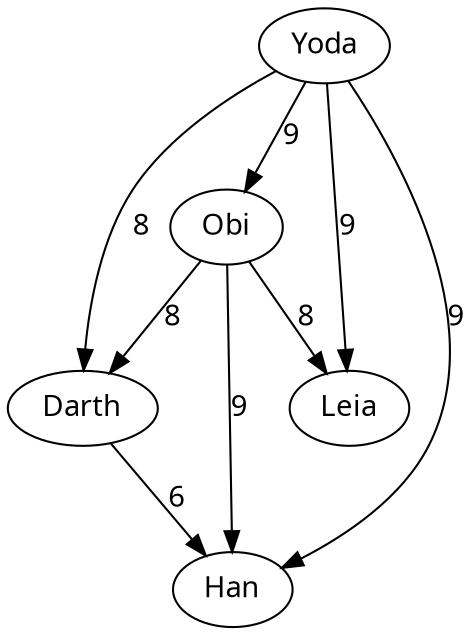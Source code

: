 /* circo 2013-02-19-vergleich.dot -Tsvg -O */

digraph "direkter Vergleich" {
  bgcolor = transparent;
  edge [fontname="Avenir"]
  node [fontname="Avenir"; style=filled; fillcolor=white]

  "Darth"
  "Leia"
  "Obi"
  "Han"
  "Yoda"

  "Yoda" -> "Darth" [label="8"];
  "Yoda" -> "Leia" [label="9"];
  "Yoda" -> "Obi" [label="9"];
  "Yoda" -> "Han" [label="9"];

  "Obi" -> "Darth" [label="8"];
  "Obi" -> "Leia" [label="8"];
  "Obi" -> "Han" [label="9"];

  "Darth" -> "Han" [label="6"];
}
